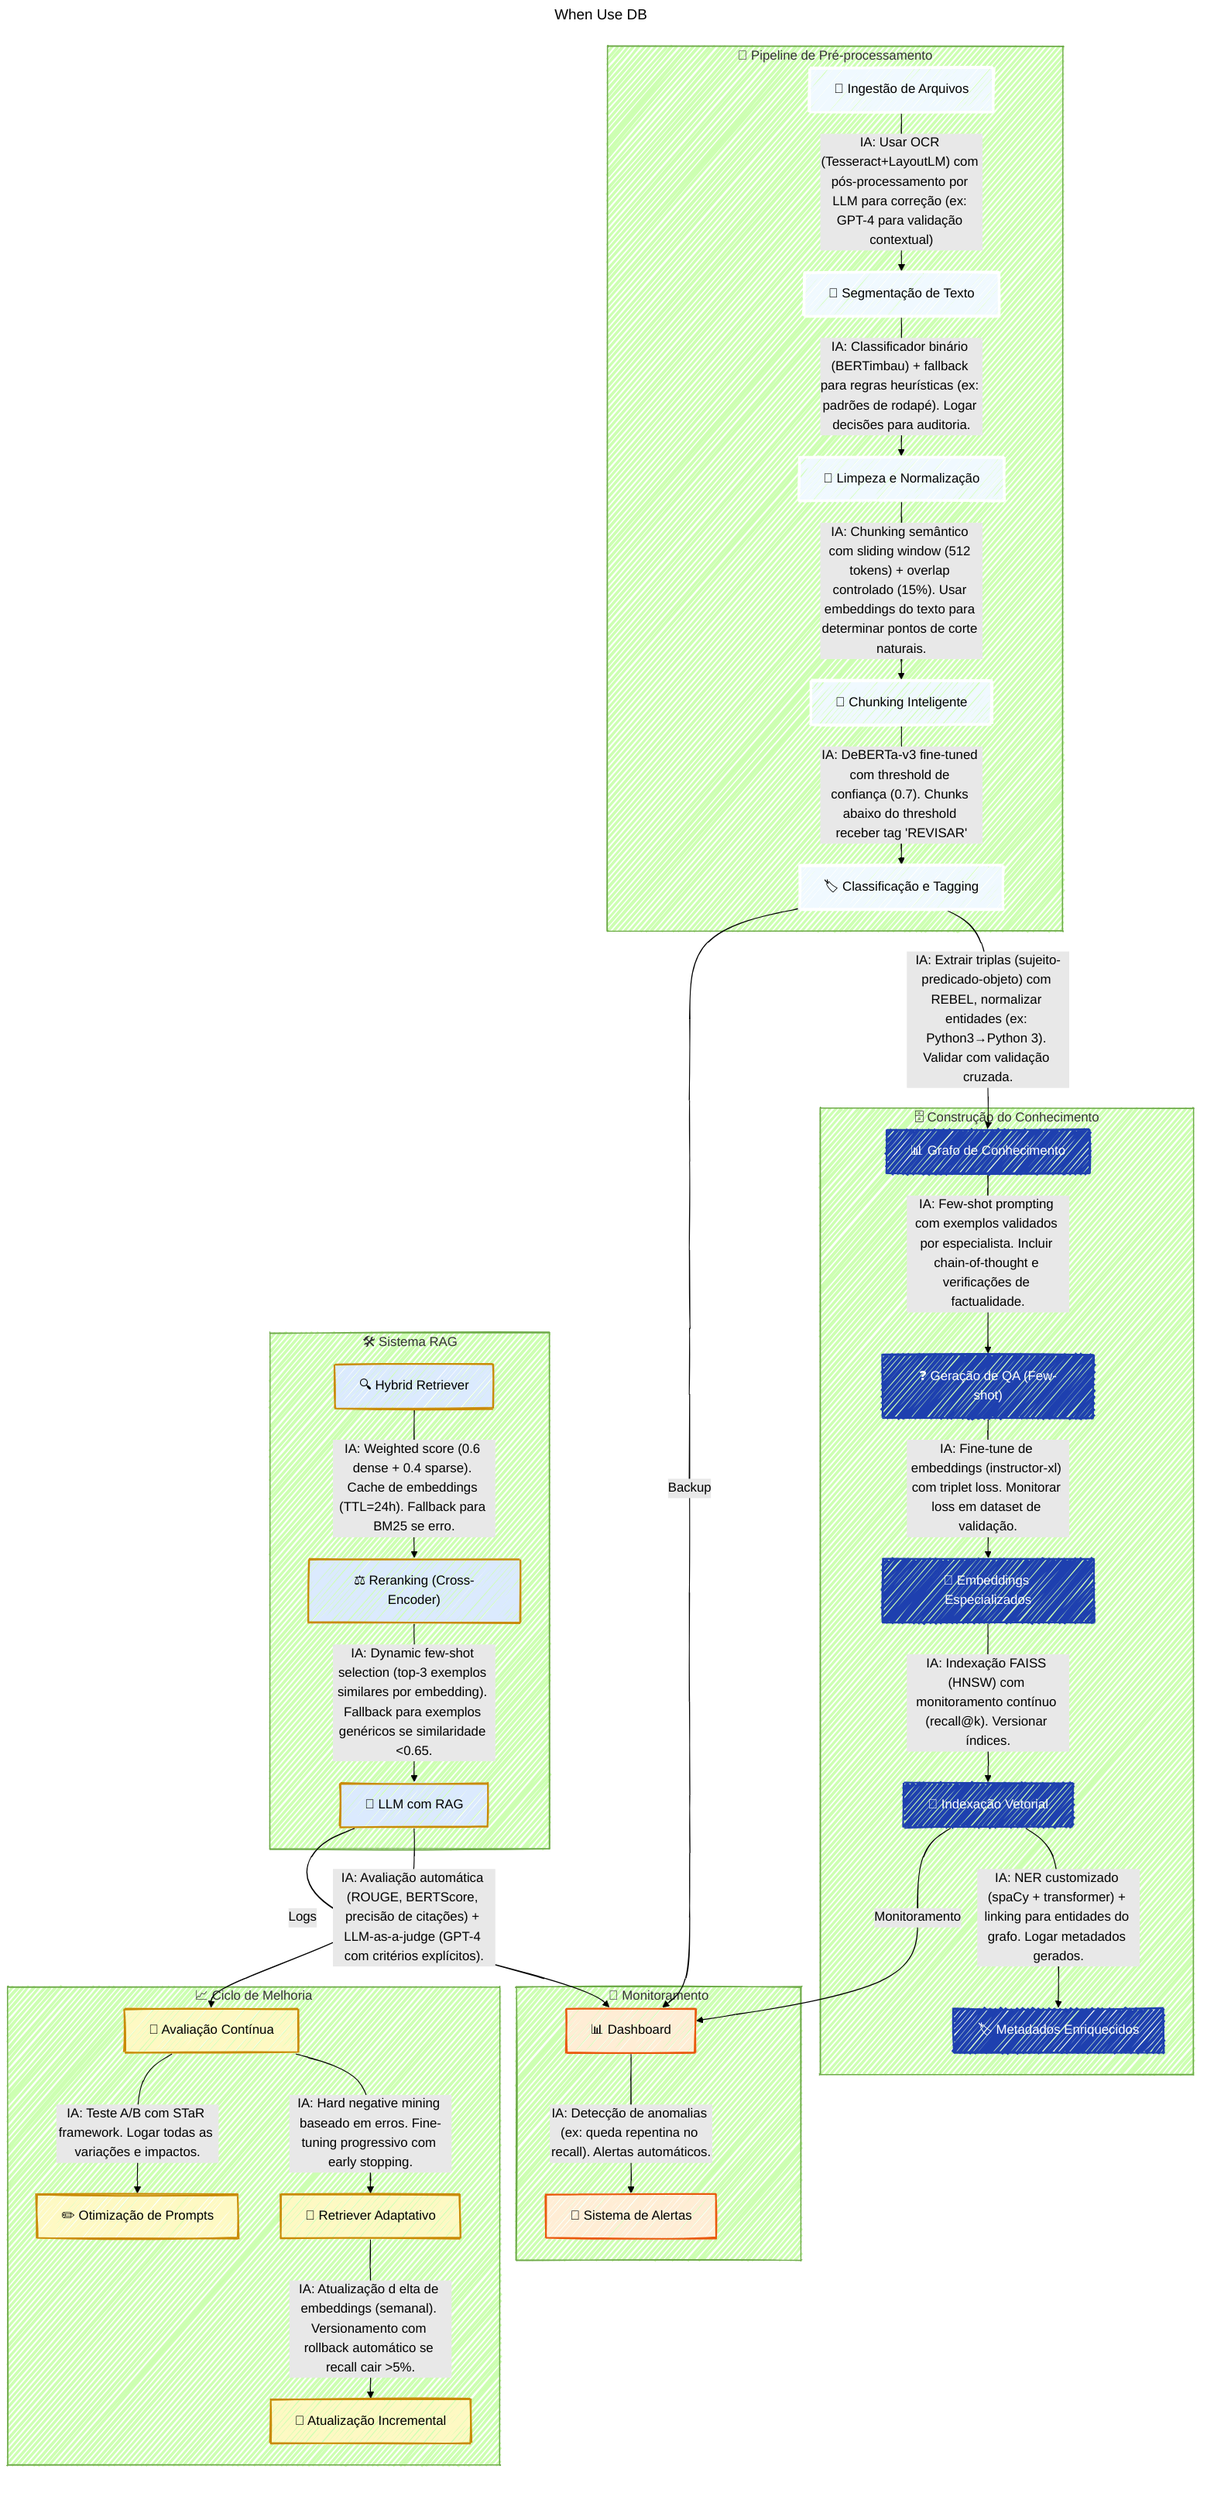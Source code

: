 ---
title: When Use DB
config:
  layout: dagre
  dagre:
    mergeEdges: true
    nodePlacementStrategy: BRANDES_KOEPF
  look: handDrawn
  theme: forest
---
%%  nodePlacementStrategy:  SIMPLE, NETWORK_SIMPLEX, LINEAR_SEGMENTS, BRANDES_KOEPF



graph TD
    subgraph preprocess["📁 Pipeline de Pré-processamento"]
        A["📂 Ingestão de Arquivos"] -->|"IA: Usar OCR (Tesseract+LayoutLM) com pós-processamento por LLM para correção (ex: GPT-4 para validação contextual)"| B["📑 Segmentação de Texto"]
        
        B -->|"IA: Classificador binário (BERTimbau) + fallback para regras heurísticas (ex: padrões de rodapé). Logar decisões para auditoria."| C["🧹 Limpeza e Normalização"]
        
        C -->|"IA: Chunking semântico com sliding window (512 tokens) + overlap controlado (15%). Usar embeddings do texto para determinar pontos de corte naturais."| D["📏 Chunking Inteligente"]
        
        D -->|"IA: DeBERTa-v3 fine-tuned com threshold de confiança (0.7). Chunks abaixo do threshold receber tag 'REVISAR'"| E["🏷️ Classificação e Tagging"]
    end

    subgraph knowledge["🗄️ Construção do Conhecimento"]
        E -->|"IA: Extrair triplas (sujeito-predicado-objeto) com REBEL, normalizar entidades (ex: Python3→Python 3). Validar com validação cruzada."| F["📊 Grafo de Conhecimento"]
        
        F -->|"IA: Few-shot prompting com exemplos validados por especialista. Incluir chain-of-thought e verificações de factualidade."| G["❓ Geração de QA (Few-shot)"]
        
        G -->|"IA: Fine-tune de embeddings (instructor-xl) com triplet loss. Monitorar loss em dataset de validação."| H["🔢 Embeddings Especializados"]
        
        H -->|"IA: Indexação FAISS (HNSW) com monitoramento contínuo (recall@k). Versionar índices."| I["📌 Indexação Vetorial"]
        
        I -->|"IA: NER customizado (spaCy + transformer) + linking para entidades do grafo. Logar metadados gerados."| J["🏷️ Metadados Enriquecidos"]
    end

    subgraph rag["🛠️ Sistema RAG"]
        K["🔍 Hybrid Retriever"] -->|"IA: Weighted score (0.6 dense + 0.4 sparse). Cache de embeddings (TTL=24h). Fallback para BM25 se erro."| L["⚖️ Reranking (Cross-Encoder)"]
        
        L -->|"IA: Dynamic few-shot selection (top-3 exemplos similares por embedding). Fallback para exemplos genéricos se similaridade <0.65."| M["🧠 LLM com RAG"]
    end

    subgraph eval["📈 Ciclo de Melhoria"]
        M -->|"IA: Avaliação automática (ROUGE, BERTScore, precisão de citações) + LLM-as-a-judge (GPT-4 com critérios explícitos)."| N["📝 Avaliação Contínua"]
        
        N -->|"IA: Hard negative mining baseado em erros. Fine-tuning progressivo com early stopping."| O["🔧 Retriever Adaptativo"]
        
        O -->|"IA: Atualização d elta de embeddings (semanal). Versionamento com rollback automático se recall cair >5%."| P["🔄 Atualização Incremental"]
        
        N -->|"IA: Teste A/B com STaR framework. Logar todas as variações e impactos."| Q["✏️ Otimização de Prompts"]
    end

    %% Novos Módulos Adicionados
    subgraph monit["🔎 Monitoramento"]
        R["📊 Dashboard"] -->|"IA: Detecção de anomalias (ex: queda repentina no recall). Alertas automáticos."| S["🚨 Sistema de Alertas"]
    end

    %% Conexões Adicionais
    E -->|Backup| R
    I -->|Monitoramento| R
    M -->|Logs| R 
    
    %% Estilização
    classDef preprocess fill:#f0f9ff,stroke:#fff,stroke-width:3px;
    classDef knowledge fill:#e0,stroke:#1e40af,stroke-width:2px,color:#fff;
    classDef rag fill:#dbeafe,stroke:#ca8a04,stroke-width:2px;
    classDef eval fill:#fef9c3,stroke:#ca8a04,stroke-width:2px;
    classDef monit fill:#ffedd5,stroke:#ea580c,stroke-width:2px;

    class A,B,C,D,E preprocess;
    class F,G,H,I,J knowledge;
    class K,L,M rag;
    class N,O,P,Q eval;
    class R,S monit;